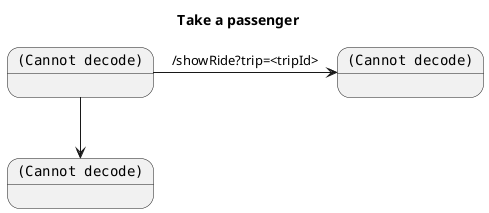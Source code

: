 @startuml

title Take a passenger

state "<img:landing.png>" as landing
state "<img:SelectDestinationOnMap.png>" as selectB
state "<img:ShowRide.png>" as showRide

landing -> showRide: /showRide?trip=<tripId>
landing -down-> selectB

@enduml
